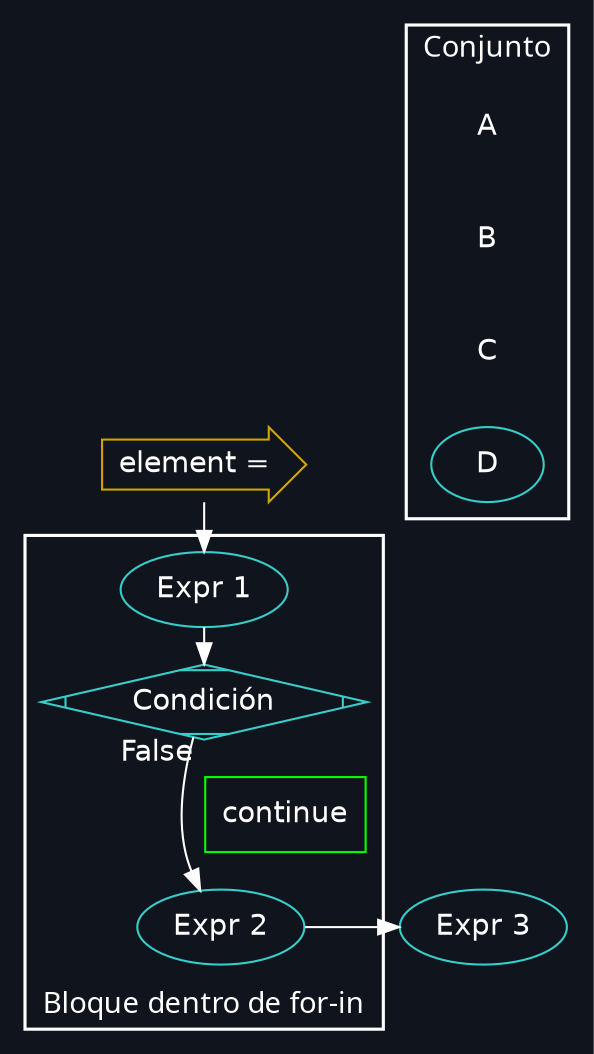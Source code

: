 digraph G {
  #dot -Tpng -Gsize=9,15\! -Gdpi=100  if.gv -o if.png && kitty icat if.png
  # magick -delay 100 -loop 0 for-in-cont-*.png for-in-cont.gif
  graph [
    fontname = "Monserrat",
    fontcolor="white",
    bgcolor="#10141c",
    #bgcolor="transparent"
    penwidth=1.5,
    newrank=true, # Permite alinear itr
    #rankdir="BT"
    color=white
  ];
  node [
    fontcolor="white",
    fontname = "helvetica"
    color="#37CDCB"
  ];
  edge [
    fontcolor="white",
    color="white"
    fontname = "helvetica"
  ];

  itr [shape=rarrow, color="#D2A600", label="element =  "]
  { rank = same; itr; a0;}

  subgraph cluster_0 {
    ranksep=0.5
    node [penwidth=0]
    a3 [label="A"]
    a2 [label="B"]
    a1 [label="C"]
    a0 [label="D"]
    a3 -> a2 -> a1 -> a0 [style=invis];
    label = "Conjunto";
    labelloc="t"
  }

  anchor [style=invis]
  a0 -> anchor [style=invis]

  subgraph cluster_2 {
    e1 [label="Expr 1"];
    c1 [label="Condición" shape=Mdiamond]
    e1 -> c1;
    e2 [label="Expr 2"];
    c1 -> e2 [taillabel="False" labelfloat="t"];
    continue [shape=box color="green"]
    c1 -> continue [taillabel="True" labelfloat="t" style=invis];
    label = "Bloque dentro de for-in";
    labelloc="b"
  }

  e3 [label="Expr 3"]

  itr -> e1;
  continue -> e3 [style=invis];
  e2 -> e3;

  { rank = same; e1; anchor; }
  { rank = same; continue; }
  { rank = same; e2; e3; }
}
